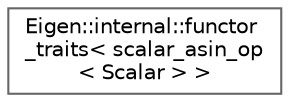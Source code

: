 digraph "类继承关系图"
{
 // LATEX_PDF_SIZE
  bgcolor="transparent";
  edge [fontname=Helvetica,fontsize=10,labelfontname=Helvetica,labelfontsize=10];
  node [fontname=Helvetica,fontsize=10,shape=box,height=0.2,width=0.4];
  rankdir="LR";
  Node0 [id="Node000000",label="Eigen::internal::functor\l_traits\< scalar_asin_op\l\< Scalar \> \>",height=0.2,width=0.4,color="grey40", fillcolor="white", style="filled",URL="$struct_eigen_1_1internal_1_1functor__traits_3_01scalar__asin__op_3_01_scalar_01_4_01_4.html",tooltip=" "];
}
